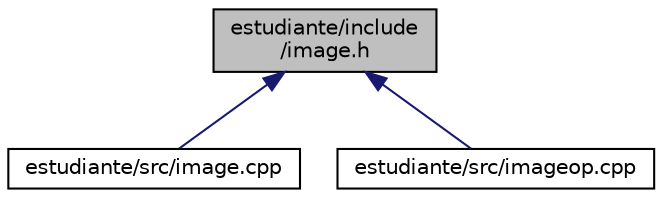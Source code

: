 digraph "estudiante/include/image.h"
{
 // LATEX_PDF_SIZE
  edge [fontname="Helvetica",fontsize="10",labelfontname="Helvetica",labelfontsize="10"];
  node [fontname="Helvetica",fontsize="10",shape=record];
  Node1 [label="estudiante/include\l/image.h",height=0.2,width=0.4,color="black", fillcolor="grey75", style="filled", fontcolor="black",tooltip="Cabecera para la clase Image."];
  Node1 -> Node2 [dir="back",color="midnightblue",fontsize="10",style="solid",fontname="Helvetica"];
  Node2 [label="estudiante/src/image.cpp",height=0.2,width=0.4,color="black", fillcolor="white", style="filled",URL="$image_8cpp.html",tooltip="Fichero con definiciones para los métodos primitivos de la clase Image."];
  Node1 -> Node3 [dir="back",color="midnightblue",fontsize="10",style="solid",fontname="Helvetica"];
  Node3 [label="estudiante/src/imageop.cpp",height=0.2,width=0.4,color="black", fillcolor="white", style="filled",URL="$imageop_8cpp.html",tooltip="Fichero con definiciones para el resto de métodos de la clase Image."];
}

